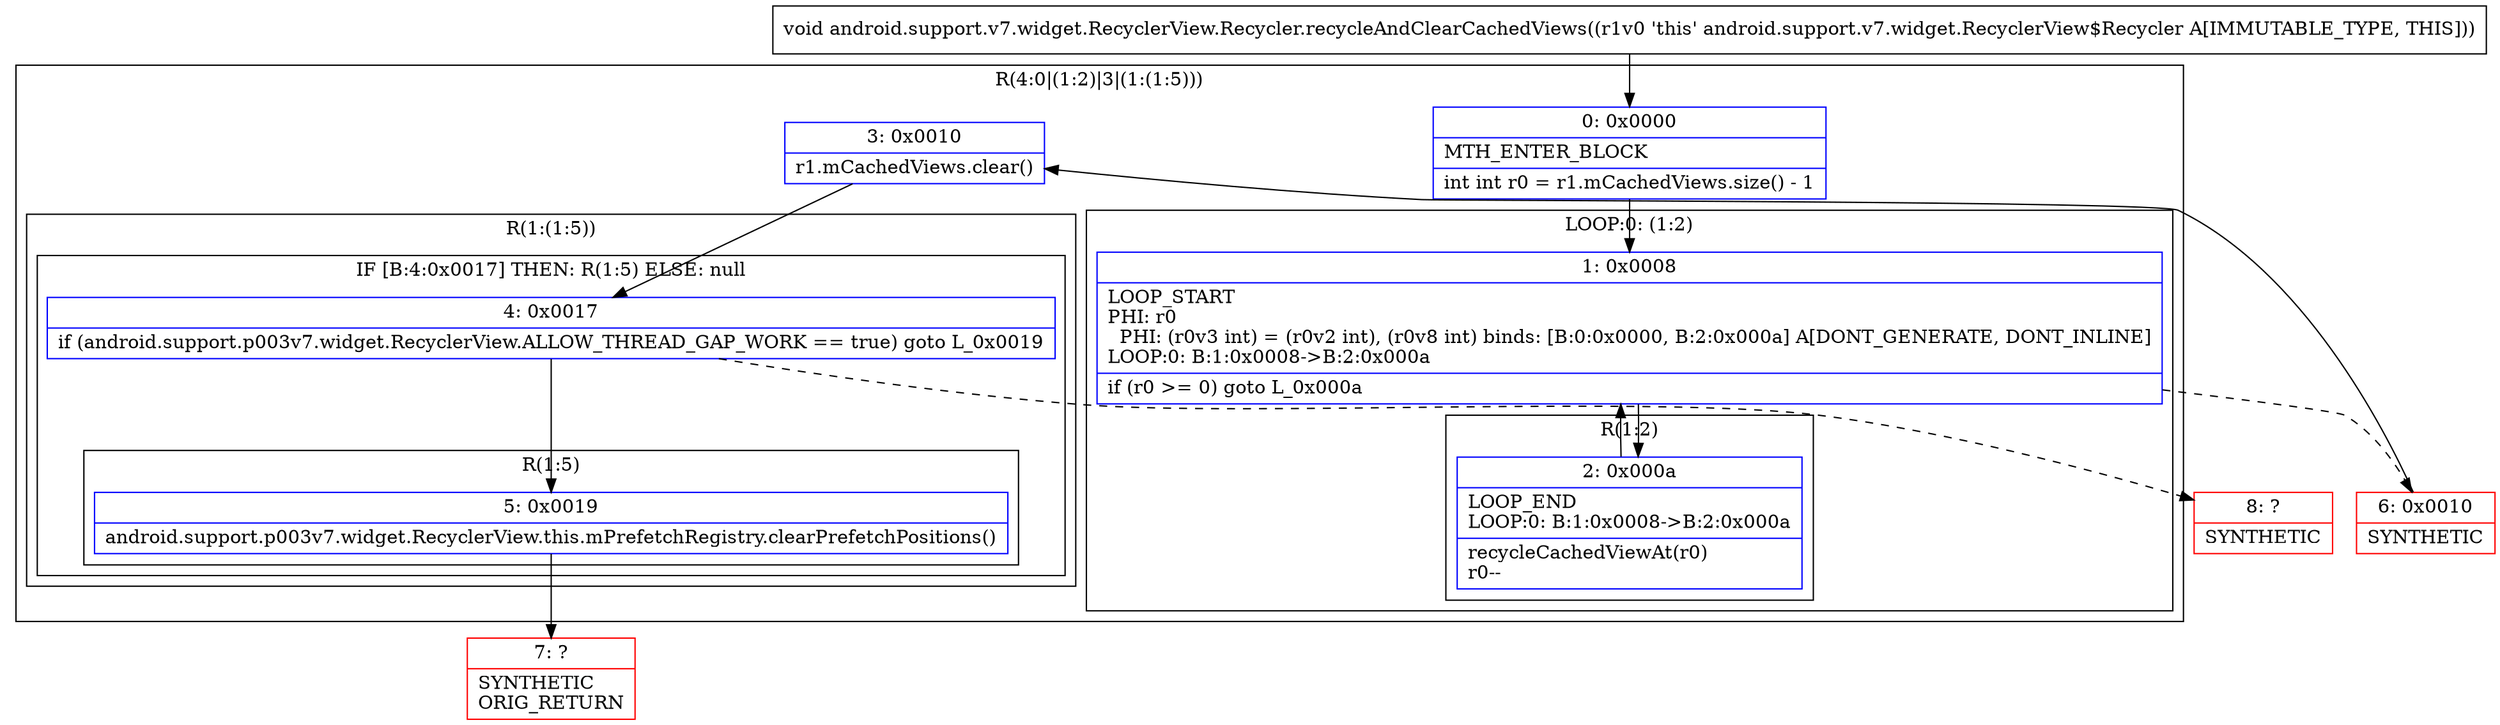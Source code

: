 digraph "CFG forandroid.support.v7.widget.RecyclerView.Recycler.recycleAndClearCachedViews()V" {
subgraph cluster_Region_1598484722 {
label = "R(4:0|(1:2)|3|(1:(1:5)))";
node [shape=record,color=blue];
Node_0 [shape=record,label="{0\:\ 0x0000|MTH_ENTER_BLOCK\l|int int r0 = r1.mCachedViews.size() \- 1\l}"];
subgraph cluster_LoopRegion_1203938486 {
label = "LOOP:0: (1:2)";
node [shape=record,color=blue];
Node_1 [shape=record,label="{1\:\ 0x0008|LOOP_START\lPHI: r0 \l  PHI: (r0v3 int) = (r0v2 int), (r0v8 int) binds: [B:0:0x0000, B:2:0x000a] A[DONT_GENERATE, DONT_INLINE]\lLOOP:0: B:1:0x0008\-\>B:2:0x000a\l|if (r0 \>= 0) goto L_0x000a\l}"];
subgraph cluster_Region_227981502 {
label = "R(1:2)";
node [shape=record,color=blue];
Node_2 [shape=record,label="{2\:\ 0x000a|LOOP_END\lLOOP:0: B:1:0x0008\-\>B:2:0x000a\l|recycleCachedViewAt(r0)\lr0\-\-\l}"];
}
}
Node_3 [shape=record,label="{3\:\ 0x0010|r1.mCachedViews.clear()\l}"];
subgraph cluster_Region_1984541051 {
label = "R(1:(1:5))";
node [shape=record,color=blue];
subgraph cluster_IfRegion_1296352783 {
label = "IF [B:4:0x0017] THEN: R(1:5) ELSE: null";
node [shape=record,color=blue];
Node_4 [shape=record,label="{4\:\ 0x0017|if (android.support.p003v7.widget.RecyclerView.ALLOW_THREAD_GAP_WORK == true) goto L_0x0019\l}"];
subgraph cluster_Region_912186440 {
label = "R(1:5)";
node [shape=record,color=blue];
Node_5 [shape=record,label="{5\:\ 0x0019|android.support.p003v7.widget.RecyclerView.this.mPrefetchRegistry.clearPrefetchPositions()\l}"];
}
}
}
}
Node_6 [shape=record,color=red,label="{6\:\ 0x0010|SYNTHETIC\l}"];
Node_7 [shape=record,color=red,label="{7\:\ ?|SYNTHETIC\lORIG_RETURN\l}"];
Node_8 [shape=record,color=red,label="{8\:\ ?|SYNTHETIC\l}"];
MethodNode[shape=record,label="{void android.support.v7.widget.RecyclerView.Recycler.recycleAndClearCachedViews((r1v0 'this' android.support.v7.widget.RecyclerView$Recycler A[IMMUTABLE_TYPE, THIS])) }"];
MethodNode -> Node_0;
Node_0 -> Node_1;
Node_1 -> Node_2;
Node_1 -> Node_6[style=dashed];
Node_2 -> Node_1;
Node_3 -> Node_4;
Node_4 -> Node_5;
Node_4 -> Node_8[style=dashed];
Node_5 -> Node_7;
Node_6 -> Node_3;
}

